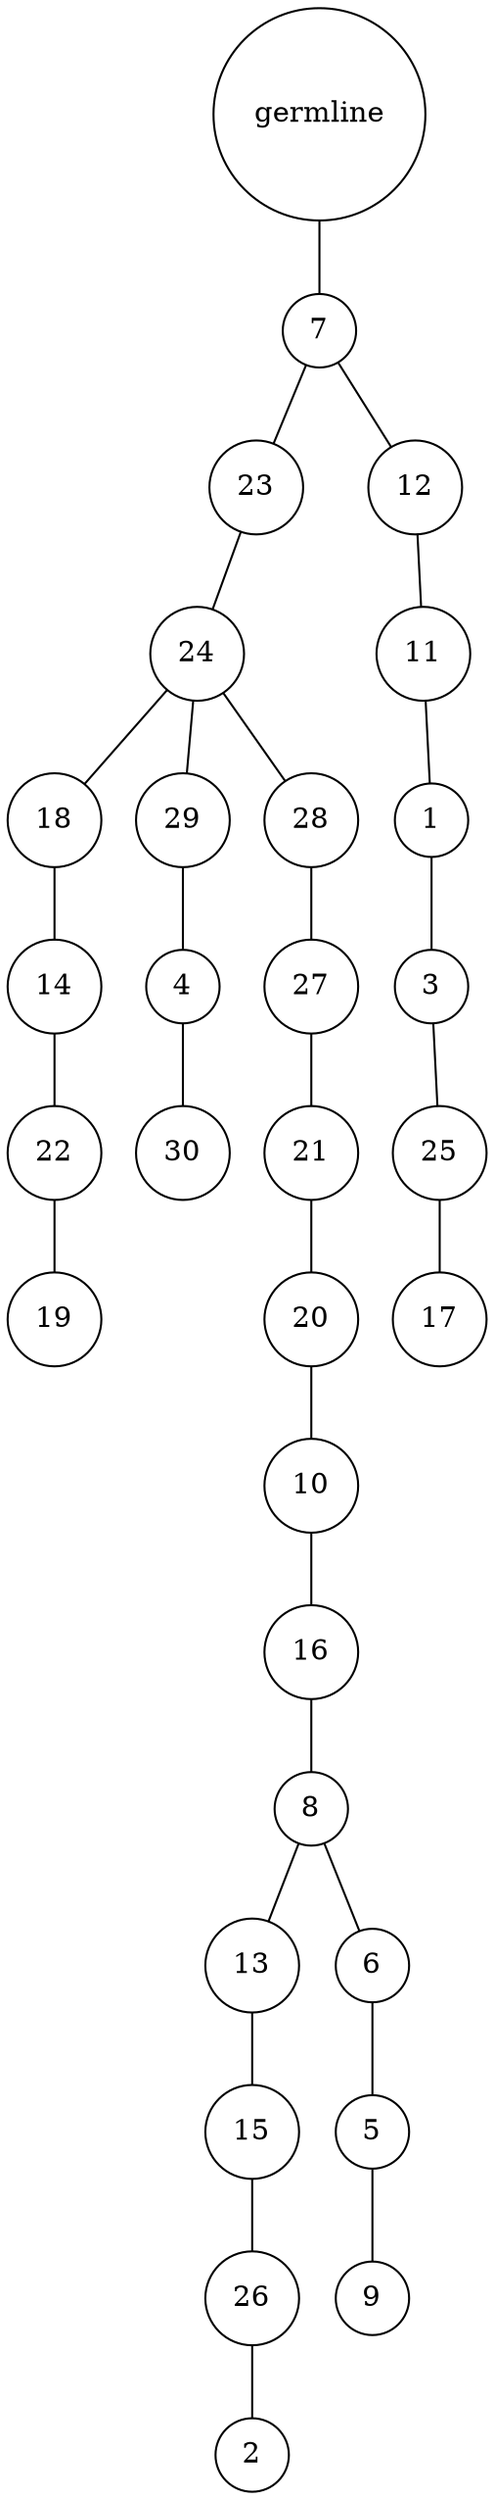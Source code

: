 graph {
	rankdir=UD;
	splines=line;
	node [shape=circle]
	"0x7ff0ee78e430" [label="germline"];
	"0x7ff0ee78e460" [label="7"];
	"0x7ff0ee78e430" -- "0x7ff0ee78e460" ;
	"0x7ff0ee78e490" [label="23"];
	"0x7ff0ee78e460" -- "0x7ff0ee78e490" ;
	"0x7ff0ee78e4c0" [label="24"];
	"0x7ff0ee78e490" -- "0x7ff0ee78e4c0" ;
	"0x7ff0ee78e4f0" [label="18"];
	"0x7ff0ee78e4c0" -- "0x7ff0ee78e4f0" ;
	"0x7ff0ee78e520" [label="14"];
	"0x7ff0ee78e4f0" -- "0x7ff0ee78e520" ;
	"0x7ff0ee78e550" [label="22"];
	"0x7ff0ee78e520" -- "0x7ff0ee78e550" ;
	"0x7ff0ee78e580" [label="19"];
	"0x7ff0ee78e550" -- "0x7ff0ee78e580" ;
	"0x7ff0ee78e5b0" [label="29"];
	"0x7ff0ee78e4c0" -- "0x7ff0ee78e5b0" ;
	"0x7ff0ee78e5e0" [label="4"];
	"0x7ff0ee78e5b0" -- "0x7ff0ee78e5e0" ;
	"0x7ff0ee78e610" [label="30"];
	"0x7ff0ee78e5e0" -- "0x7ff0ee78e610" ;
	"0x7ff0ee78e640" [label="28"];
	"0x7ff0ee78e4c0" -- "0x7ff0ee78e640" ;
	"0x7ff0ee78e670" [label="27"];
	"0x7ff0ee78e640" -- "0x7ff0ee78e670" ;
	"0x7ff0ee78e6a0" [label="21"];
	"0x7ff0ee78e670" -- "0x7ff0ee78e6a0" ;
	"0x7ff0ee78e6d0" [label="20"];
	"0x7ff0ee78e6a0" -- "0x7ff0ee78e6d0" ;
	"0x7ff0ee78e700" [label="10"];
	"0x7ff0ee78e6d0" -- "0x7ff0ee78e700" ;
	"0x7ff0ee78e730" [label="16"];
	"0x7ff0ee78e700" -- "0x7ff0ee78e730" ;
	"0x7ff0ee78e760" [label="8"];
	"0x7ff0ee78e730" -- "0x7ff0ee78e760" ;
	"0x7ff0ee78e790" [label="13"];
	"0x7ff0ee78e760" -- "0x7ff0ee78e790" ;
	"0x7ff0ee78e7c0" [label="15"];
	"0x7ff0ee78e790" -- "0x7ff0ee78e7c0" ;
	"0x7ff0ee78e7f0" [label="26"];
	"0x7ff0ee78e7c0" -- "0x7ff0ee78e7f0" ;
	"0x7ff0ee78e820" [label="2"];
	"0x7ff0ee78e7f0" -- "0x7ff0ee78e820" ;
	"0x7ff0ee78e850" [label="6"];
	"0x7ff0ee78e760" -- "0x7ff0ee78e850" ;
	"0x7ff0ee78e880" [label="5"];
	"0x7ff0ee78e850" -- "0x7ff0ee78e880" ;
	"0x7ff0ee78e8b0" [label="9"];
	"0x7ff0ee78e880" -- "0x7ff0ee78e8b0" ;
	"0x7ff0ee78e8e0" [label="12"];
	"0x7ff0ee78e460" -- "0x7ff0ee78e8e0" ;
	"0x7ff0ee78e910" [label="11"];
	"0x7ff0ee78e8e0" -- "0x7ff0ee78e910" ;
	"0x7ff0ee78e940" [label="1"];
	"0x7ff0ee78e910" -- "0x7ff0ee78e940" ;
	"0x7ff0ee78e970" [label="3"];
	"0x7ff0ee78e940" -- "0x7ff0ee78e970" ;
	"0x7ff0ee78e9a0" [label="25"];
	"0x7ff0ee78e970" -- "0x7ff0ee78e9a0" ;
	"0x7ff0ee78e9d0" [label="17"];
	"0x7ff0ee78e9a0" -- "0x7ff0ee78e9d0" ;
}
